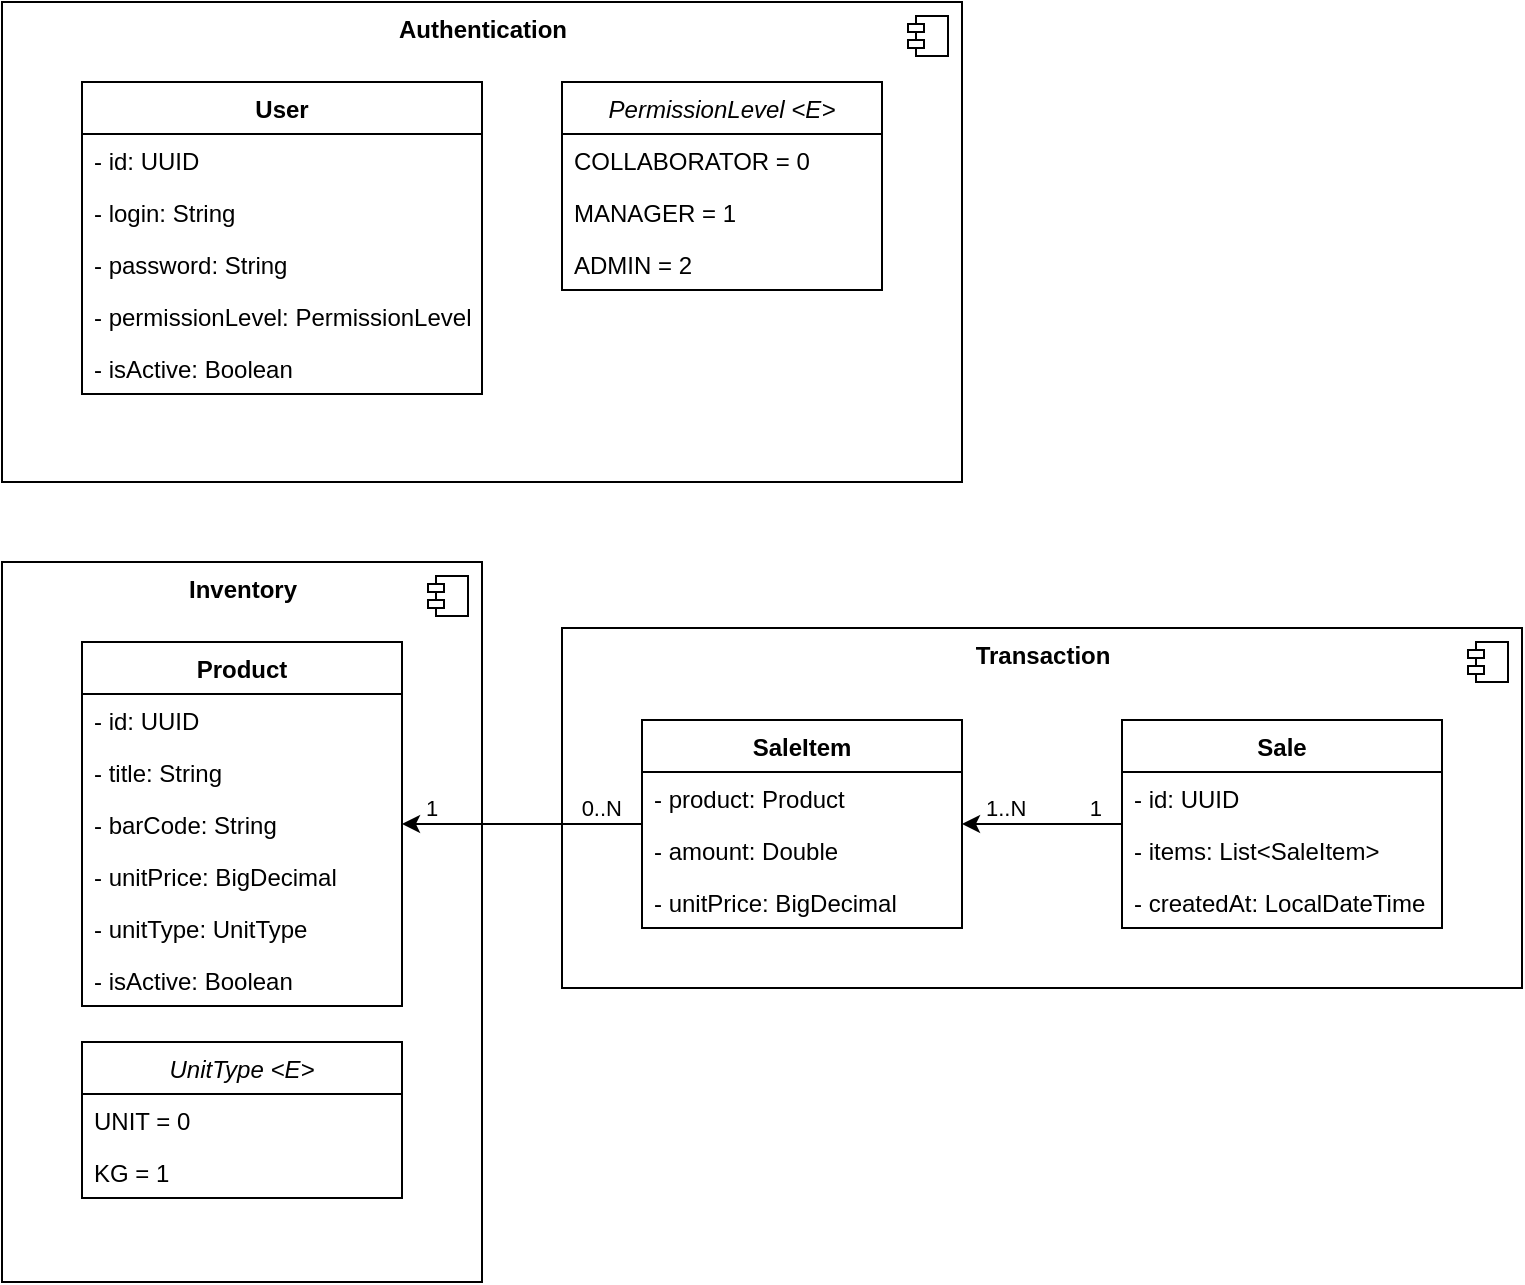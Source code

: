 <mxfile version="17.4.2" type="device" pages="3"><diagram id="eEF7y8Hiiq58fEgYHVQ1" name="entity-class-diagram"><mxGraphModel dx="1102" dy="878" grid="1" gridSize="10" guides="1" tooltips="1" connect="1" arrows="1" fold="1" page="1" pageScale="1" pageWidth="850" pageHeight="1100" math="0" shadow="0"><root><mxCell id="0"/><mxCell id="1" parent="0"/><mxCell id="wT6BJF8yTrxdNGoyeiXL-1" value="Transaction" style="html=1;dropTarget=0;verticalAlign=top;fontStyle=1" parent="1" vertex="1"><mxGeometry x="320" y="353" width="480" height="180" as="geometry"/></mxCell><mxCell id="wT6BJF8yTrxdNGoyeiXL-2" value="" style="shape=module;jettyWidth=8;jettyHeight=4;" parent="wT6BJF8yTrxdNGoyeiXL-1" vertex="1"><mxGeometry x="1" width="20" height="20" relative="1" as="geometry"><mxPoint x="-27" y="7" as="offset"/></mxGeometry></mxCell><mxCell id="wT6BJF8yTrxdNGoyeiXL-3" value="Inventory" style="html=1;dropTarget=0;verticalAlign=top;fontStyle=1" parent="1" vertex="1"><mxGeometry x="40" y="320" width="240" height="360" as="geometry"/></mxCell><mxCell id="wT6BJF8yTrxdNGoyeiXL-4" value="" style="shape=module;jettyWidth=8;jettyHeight=4;" parent="wT6BJF8yTrxdNGoyeiXL-3" vertex="1"><mxGeometry x="1" width="20" height="20" relative="1" as="geometry"><mxPoint x="-27" y="7" as="offset"/></mxGeometry></mxCell><mxCell id="wT6BJF8yTrxdNGoyeiXL-5" value="Authentication" style="html=1;dropTarget=0;verticalAlign=top;fontStyle=1" parent="1" vertex="1"><mxGeometry x="40" y="40" width="480" height="240" as="geometry"/></mxCell><mxCell id="wT6BJF8yTrxdNGoyeiXL-6" value="" style="shape=module;jettyWidth=8;jettyHeight=4;" parent="wT6BJF8yTrxdNGoyeiXL-5" vertex="1"><mxGeometry x="1" width="20" height="20" relative="1" as="geometry"><mxPoint x="-27" y="7" as="offset"/></mxGeometry></mxCell><mxCell id="wT6BJF8yTrxdNGoyeiXL-7" value="User" style="swimlane;fontStyle=1;childLayout=stackLayout;horizontal=1;startSize=26;fillColor=none;horizontalStack=0;resizeParent=1;resizeParentMax=0;resizeLast=0;collapsible=1;marginBottom=0;" parent="1" vertex="1"><mxGeometry x="80" y="80" width="200" height="156" as="geometry"/></mxCell><mxCell id="wT6BJF8yTrxdNGoyeiXL-8" value="- id: UUID" style="text;strokeColor=none;fillColor=none;align=left;verticalAlign=top;spacingLeft=4;spacingRight=4;overflow=hidden;rotatable=0;points=[[0,0.5],[1,0.5]];portConstraint=eastwest;" parent="wT6BJF8yTrxdNGoyeiXL-7" vertex="1"><mxGeometry y="26" width="200" height="26" as="geometry"/></mxCell><mxCell id="wT6BJF8yTrxdNGoyeiXL-9" value="- login: String" style="text;strokeColor=none;fillColor=none;align=left;verticalAlign=top;spacingLeft=4;spacingRight=4;overflow=hidden;rotatable=0;points=[[0,0.5],[1,0.5]];portConstraint=eastwest;" parent="wT6BJF8yTrxdNGoyeiXL-7" vertex="1"><mxGeometry y="52" width="200" height="26" as="geometry"/></mxCell><mxCell id="wT6BJF8yTrxdNGoyeiXL-10" value="- password: String" style="text;strokeColor=none;fillColor=none;align=left;verticalAlign=top;spacingLeft=4;spacingRight=4;overflow=hidden;rotatable=0;points=[[0,0.5],[1,0.5]];portConstraint=eastwest;" parent="wT6BJF8yTrxdNGoyeiXL-7" vertex="1"><mxGeometry y="78" width="200" height="26" as="geometry"/></mxCell><mxCell id="wT6BJF8yTrxdNGoyeiXL-11" value="- permissionLevel: PermissionLevel" style="text;strokeColor=none;fillColor=none;align=left;verticalAlign=top;spacingLeft=4;spacingRight=4;overflow=hidden;rotatable=0;points=[[0,0.5],[1,0.5]];portConstraint=eastwest;" parent="wT6BJF8yTrxdNGoyeiXL-7" vertex="1"><mxGeometry y="104" width="200" height="26" as="geometry"/></mxCell><mxCell id="PB9RNDo1NOw61yjIIXdF-1" value="- isActive: Boolean" style="text;strokeColor=none;fillColor=none;align=left;verticalAlign=top;spacingLeft=4;spacingRight=4;overflow=hidden;rotatable=0;points=[[0,0.5],[1,0.5]];portConstraint=eastwest;" parent="wT6BJF8yTrxdNGoyeiXL-7" vertex="1"><mxGeometry y="130" width="200" height="26" as="geometry"/></mxCell><mxCell id="wT6BJF8yTrxdNGoyeiXL-12" value="Product" style="swimlane;fontStyle=1;childLayout=stackLayout;horizontal=1;startSize=26;fillColor=none;horizontalStack=0;resizeParent=1;resizeParentMax=0;resizeLast=0;collapsible=1;marginBottom=0;" parent="1" vertex="1"><mxGeometry x="80" y="360" width="160" height="182" as="geometry"/></mxCell><mxCell id="wT6BJF8yTrxdNGoyeiXL-13" value="- id: UUID" style="text;strokeColor=none;fillColor=none;align=left;verticalAlign=top;spacingLeft=4;spacingRight=4;overflow=hidden;rotatable=0;points=[[0,0.5],[1,0.5]];portConstraint=eastwest;" parent="wT6BJF8yTrxdNGoyeiXL-12" vertex="1"><mxGeometry y="26" width="160" height="26" as="geometry"/></mxCell><mxCell id="wT6BJF8yTrxdNGoyeiXL-14" value="- title: String" style="text;strokeColor=none;fillColor=none;align=left;verticalAlign=top;spacingLeft=4;spacingRight=4;overflow=hidden;rotatable=0;points=[[0,0.5],[1,0.5]];portConstraint=eastwest;" parent="wT6BJF8yTrxdNGoyeiXL-12" vertex="1"><mxGeometry y="52" width="160" height="26" as="geometry"/></mxCell><mxCell id="wT6BJF8yTrxdNGoyeiXL-15" value="- barCode: String" style="text;strokeColor=none;fillColor=none;align=left;verticalAlign=top;spacingLeft=4;spacingRight=4;overflow=hidden;rotatable=0;points=[[0,0.5],[1,0.5]];portConstraint=eastwest;" parent="wT6BJF8yTrxdNGoyeiXL-12" vertex="1"><mxGeometry y="78" width="160" height="26" as="geometry"/></mxCell><mxCell id="wT6BJF8yTrxdNGoyeiXL-16" value="- unitPrice: BigDecimal" style="text;strokeColor=none;fillColor=none;align=left;verticalAlign=top;spacingLeft=4;spacingRight=4;overflow=hidden;rotatable=0;points=[[0,0.5],[1,0.5]];portConstraint=eastwest;" parent="wT6BJF8yTrxdNGoyeiXL-12" vertex="1"><mxGeometry y="104" width="160" height="26" as="geometry"/></mxCell><mxCell id="wT6BJF8yTrxdNGoyeiXL-17" value="- unitType: UnitType" style="text;strokeColor=none;fillColor=none;align=left;verticalAlign=top;spacingLeft=4;spacingRight=4;overflow=hidden;rotatable=0;points=[[0,0.5],[1,0.5]];portConstraint=eastwest;" parent="wT6BJF8yTrxdNGoyeiXL-12" vertex="1"><mxGeometry y="130" width="160" height="26" as="geometry"/></mxCell><mxCell id="PB9RNDo1NOw61yjIIXdF-2" value="- isActive: Boolean" style="text;strokeColor=none;fillColor=none;align=left;verticalAlign=top;spacingLeft=4;spacingRight=4;overflow=hidden;rotatable=0;points=[[0,0.5],[1,0.5]];portConstraint=eastwest;" parent="wT6BJF8yTrxdNGoyeiXL-12" vertex="1"><mxGeometry y="156" width="160" height="26" as="geometry"/></mxCell><mxCell id="wT6BJF8yTrxdNGoyeiXL-18" value="Sale" style="swimlane;fontStyle=1;childLayout=stackLayout;horizontal=1;startSize=26;fillColor=none;horizontalStack=0;resizeParent=1;resizeParentMax=0;resizeLast=0;collapsible=1;marginBottom=0;" parent="1" vertex="1"><mxGeometry x="600" y="399" width="160" height="104" as="geometry"/></mxCell><mxCell id="wT6BJF8yTrxdNGoyeiXL-19" value="- id: UUID" style="text;strokeColor=none;fillColor=none;align=left;verticalAlign=top;spacingLeft=4;spacingRight=4;overflow=hidden;rotatable=0;points=[[0,0.5],[1,0.5]];portConstraint=eastwest;" parent="wT6BJF8yTrxdNGoyeiXL-18" vertex="1"><mxGeometry y="26" width="160" height="26" as="geometry"/></mxCell><mxCell id="wT6BJF8yTrxdNGoyeiXL-20" value="- items: List&lt;SaleItem&gt;" style="text;strokeColor=none;fillColor=none;align=left;verticalAlign=top;spacingLeft=4;spacingRight=4;overflow=hidden;rotatable=0;points=[[0,0.5],[1,0.5]];portConstraint=eastwest;" parent="wT6BJF8yTrxdNGoyeiXL-18" vertex="1"><mxGeometry y="52" width="160" height="26" as="geometry"/></mxCell><mxCell id="wT6BJF8yTrxdNGoyeiXL-21" value="- createdAt: LocalDateTime" style="text;strokeColor=none;fillColor=none;align=left;verticalAlign=top;spacingLeft=4;spacingRight=4;overflow=hidden;rotatable=0;points=[[0,0.5],[1,0.5]];portConstraint=eastwest;" parent="wT6BJF8yTrxdNGoyeiXL-18" vertex="1"><mxGeometry y="78" width="160" height="26" as="geometry"/></mxCell><mxCell id="wT6BJF8yTrxdNGoyeiXL-22" value="SaleItem" style="swimlane;fontStyle=1;childLayout=stackLayout;horizontal=1;startSize=26;fillColor=none;horizontalStack=0;resizeParent=1;resizeParentMax=0;resizeLast=0;collapsible=1;marginBottom=0;" parent="1" vertex="1"><mxGeometry x="360" y="399" width="160" height="104" as="geometry"/></mxCell><mxCell id="wT6BJF8yTrxdNGoyeiXL-23" value="- product: Product" style="text;strokeColor=none;fillColor=none;align=left;verticalAlign=top;spacingLeft=4;spacingRight=4;overflow=hidden;rotatable=0;points=[[0,0.5],[1,0.5]];portConstraint=eastwest;" parent="wT6BJF8yTrxdNGoyeiXL-22" vertex="1"><mxGeometry y="26" width="160" height="26" as="geometry"/></mxCell><mxCell id="wT6BJF8yTrxdNGoyeiXL-24" value="- amount: Double" style="text;strokeColor=none;fillColor=none;align=left;verticalAlign=top;spacingLeft=4;spacingRight=4;overflow=hidden;rotatable=0;points=[[0,0.5],[1,0.5]];portConstraint=eastwest;" parent="wT6BJF8yTrxdNGoyeiXL-22" vertex="1"><mxGeometry y="52" width="160" height="26" as="geometry"/></mxCell><mxCell id="wT6BJF8yTrxdNGoyeiXL-25" value="- unitPrice: BigDecimal" style="text;strokeColor=none;fillColor=none;align=left;verticalAlign=top;spacingLeft=4;spacingRight=4;overflow=hidden;rotatable=0;points=[[0,0.5],[1,0.5]];portConstraint=eastwest;" parent="wT6BJF8yTrxdNGoyeiXL-22" vertex="1"><mxGeometry y="78" width="160" height="26" as="geometry"/></mxCell><mxCell id="wT6BJF8yTrxdNGoyeiXL-26" value="UnitType &lt;E&gt;" style="swimlane;fontStyle=2;childLayout=stackLayout;horizontal=1;startSize=26;fillColor=none;horizontalStack=0;resizeParent=1;resizeParentMax=0;resizeLast=0;collapsible=1;marginBottom=0;" parent="1" vertex="1"><mxGeometry x="80" y="560" width="160" height="78" as="geometry"/></mxCell><mxCell id="wT6BJF8yTrxdNGoyeiXL-27" value="UNIT = 0" style="text;strokeColor=none;fillColor=none;align=left;verticalAlign=top;spacingLeft=4;spacingRight=4;overflow=hidden;rotatable=0;points=[[0,0.5],[1,0.5]];portConstraint=eastwest;" parent="wT6BJF8yTrxdNGoyeiXL-26" vertex="1"><mxGeometry y="26" width="160" height="26" as="geometry"/></mxCell><mxCell id="wT6BJF8yTrxdNGoyeiXL-28" value="KG = 1" style="text;strokeColor=none;fillColor=none;align=left;verticalAlign=top;spacingLeft=4;spacingRight=4;overflow=hidden;rotatable=0;points=[[0,0.5],[1,0.5]];portConstraint=eastwest;" parent="wT6BJF8yTrxdNGoyeiXL-26" vertex="1"><mxGeometry y="52" width="160" height="26" as="geometry"/></mxCell><mxCell id="wT6BJF8yTrxdNGoyeiXL-29" value="" style="endArrow=none;html=1;edgeStyle=orthogonalEdgeStyle;rounded=0;startArrow=classic;startFill=1;" parent="1" source="wT6BJF8yTrxdNGoyeiXL-12" target="wT6BJF8yTrxdNGoyeiXL-22" edge="1"><mxGeometry relative="1" as="geometry"><mxPoint x="450" y="330" as="sourcePoint"/><mxPoint x="610" y="330" as="targetPoint"/></mxGeometry></mxCell><mxCell id="wT6BJF8yTrxdNGoyeiXL-30" value="1" style="edgeLabel;resizable=0;html=1;align=left;verticalAlign=bottom;" parent="wT6BJF8yTrxdNGoyeiXL-29" connectable="0" vertex="1"><mxGeometry x="-1" relative="1" as="geometry"><mxPoint x="10" as="offset"/></mxGeometry></mxCell><mxCell id="wT6BJF8yTrxdNGoyeiXL-31" value="0..N" style="edgeLabel;resizable=0;html=1;align=right;verticalAlign=bottom;" parent="wT6BJF8yTrxdNGoyeiXL-29" connectable="0" vertex="1"><mxGeometry x="1" relative="1" as="geometry"><mxPoint x="-10" as="offset"/></mxGeometry></mxCell><mxCell id="wT6BJF8yTrxdNGoyeiXL-32" value="" style="endArrow=none;html=1;edgeStyle=orthogonalEdgeStyle;rounded=0;startArrow=classic;startFill=1;" parent="1" source="wT6BJF8yTrxdNGoyeiXL-22" target="wT6BJF8yTrxdNGoyeiXL-18" edge="1"><mxGeometry relative="1" as="geometry"><mxPoint x="450" y="343" as="sourcePoint"/><mxPoint x="610" y="343" as="targetPoint"/></mxGeometry></mxCell><mxCell id="wT6BJF8yTrxdNGoyeiXL-33" value="1..N" style="edgeLabel;resizable=0;html=1;align=left;verticalAlign=bottom;" parent="wT6BJF8yTrxdNGoyeiXL-32" connectable="0" vertex="1"><mxGeometry x="-1" relative="1" as="geometry"><mxPoint x="10" as="offset"/></mxGeometry></mxCell><mxCell id="wT6BJF8yTrxdNGoyeiXL-34" value="1" style="edgeLabel;resizable=0;html=1;align=right;verticalAlign=bottom;" parent="wT6BJF8yTrxdNGoyeiXL-32" connectable="0" vertex="1"><mxGeometry x="1" relative="1" as="geometry"><mxPoint x="-10" as="offset"/></mxGeometry></mxCell><mxCell id="wT6BJF8yTrxdNGoyeiXL-35" value="PermissionLevel &lt;E&gt;" style="swimlane;fontStyle=2;childLayout=stackLayout;horizontal=1;startSize=26;fillColor=none;horizontalStack=0;resizeParent=1;resizeParentMax=0;resizeLast=0;collapsible=1;marginBottom=0;" parent="1" vertex="1"><mxGeometry x="320" y="80" width="160" height="104" as="geometry"/></mxCell><mxCell id="wT6BJF8yTrxdNGoyeiXL-36" value="COLLABORATOR = 0" style="text;strokeColor=none;fillColor=none;align=left;verticalAlign=top;spacingLeft=4;spacingRight=4;overflow=hidden;rotatable=0;points=[[0,0.5],[1,0.5]];portConstraint=eastwest;" parent="wT6BJF8yTrxdNGoyeiXL-35" vertex="1"><mxGeometry y="26" width="160" height="26" as="geometry"/></mxCell><mxCell id="wT6BJF8yTrxdNGoyeiXL-37" value="MANAGER = 1" style="text;strokeColor=none;fillColor=none;align=left;verticalAlign=top;spacingLeft=4;spacingRight=4;overflow=hidden;rotatable=0;points=[[0,0.5],[1,0.5]];portConstraint=eastwest;" parent="wT6BJF8yTrxdNGoyeiXL-35" vertex="1"><mxGeometry y="52" width="160" height="26" as="geometry"/></mxCell><mxCell id="wT6BJF8yTrxdNGoyeiXL-38" value="ADMIN = 2" style="text;strokeColor=none;fillColor=none;align=left;verticalAlign=top;spacingLeft=4;spacingRight=4;overflow=hidden;rotatable=0;points=[[0,0.5],[1,0.5]];portConstraint=eastwest;" parent="wT6BJF8yTrxdNGoyeiXL-35" vertex="1"><mxGeometry y="78" width="160" height="26" as="geometry"/></mxCell></root></mxGraphModel></diagram><diagram id="qgk_G4paruxPmIaDcbeR" name="usecases-diagram"><mxGraphModel dx="1102" dy="878" grid="1" gridSize="10" guides="1" tooltips="1" connect="1" arrows="1" fold="1" page="1" pageScale="1" pageWidth="850" pageHeight="1100" math="0" shadow="0"><root><mxCell id="0"/><mxCell id="1" parent="0"/><mxCell id="BpX1KVI99KknQjgKLdia-4" style="rounded=0;orthogonalLoop=1;jettySize=auto;html=1;entryX=0;entryY=0.5;entryDx=0;entryDy=0;" parent="1" source="BpX1KVI99KknQjgKLdia-1" target="BpX1KVI99KknQjgKLdia-2" edge="1"><mxGeometry relative="1" as="geometry"/></mxCell><mxCell id="BpX1KVI99KknQjgKLdia-5" style="rounded=0;orthogonalLoop=1;jettySize=auto;html=1;entryX=0;entryY=0.5;entryDx=0;entryDy=0;" parent="1" source="BpX1KVI99KknQjgKLdia-1" target="BpX1KVI99KknQjgKLdia-3" edge="1"><mxGeometry relative="1" as="geometry"/></mxCell><mxCell id="BpX1KVI99KknQjgKLdia-1" value="User" style="shape=umlActor;verticalLabelPosition=bottom;verticalAlign=top;html=1;outlineConnect=0;perimeterSpacing=5;" parent="1" vertex="1"><mxGeometry x="80" y="50" width="30" height="60" as="geometry"/></mxCell><mxCell id="BpX1KVI99KknQjgKLdia-2" value="SetPassword" style="ellipse;whiteSpace=wrap;html=1;" parent="1" vertex="1"><mxGeometry x="240" y="40" width="120" height="40" as="geometry"/></mxCell><mxCell id="BpX1KVI99KknQjgKLdia-3" value="Login" style="ellipse;whiteSpace=wrap;html=1;" parent="1" vertex="1"><mxGeometry x="240" y="100" width="120" height="40" as="geometry"/></mxCell><mxCell id="BpX1KVI99KknQjgKLdia-13" style="edgeStyle=none;rounded=0;orthogonalLoop=1;jettySize=auto;html=1;entryX=0;entryY=0.5;entryDx=0;entryDy=0;" parent="1" source="BpX1KVI99KknQjgKLdia-6" target="BpX1KVI99KknQjgKLdia-7" edge="1"><mxGeometry relative="1" as="geometry"/></mxCell><mxCell id="BpX1KVI99KknQjgKLdia-14" style="edgeStyle=none;rounded=0;orthogonalLoop=1;jettySize=auto;html=1;entryX=0;entryY=0.5;entryDx=0;entryDy=0;" parent="1" source="BpX1KVI99KknQjgKLdia-6" target="BpX1KVI99KknQjgKLdia-8" edge="1"><mxGeometry relative="1" as="geometry"/></mxCell><mxCell id="BpX1KVI99KknQjgKLdia-15" style="edgeStyle=none;rounded=0;orthogonalLoop=1;jettySize=auto;html=1;entryX=0;entryY=0.5;entryDx=0;entryDy=0;" parent="1" source="BpX1KVI99KknQjgKLdia-6" target="BpX1KVI99KknQjgKLdia-9" edge="1"><mxGeometry relative="1" as="geometry"/></mxCell><mxCell id="BpX1KVI99KknQjgKLdia-16" style="edgeStyle=none;rounded=0;orthogonalLoop=1;jettySize=auto;html=1;entryX=0;entryY=0.5;entryDx=0;entryDy=0;" parent="1" source="BpX1KVI99KknQjgKLdia-6" target="BpX1KVI99KknQjgKLdia-10" edge="1"><mxGeometry relative="1" as="geometry"/></mxCell><mxCell id="BpX1KVI99KknQjgKLdia-17" style="edgeStyle=none;rounded=0;orthogonalLoop=1;jettySize=auto;html=1;entryX=0;entryY=0.5;entryDx=0;entryDy=0;" parent="1" source="BpX1KVI99KknQjgKLdia-6" target="BpX1KVI99KknQjgKLdia-11" edge="1"><mxGeometry relative="1" as="geometry"/></mxCell><mxCell id="BpX1KVI99KknQjgKLdia-18" style="edgeStyle=none;rounded=0;orthogonalLoop=1;jettySize=auto;html=1;entryX=0;entryY=0.5;entryDx=0;entryDy=0;" parent="1" source="BpX1KVI99KknQjgKLdia-6" target="BpX1KVI99KknQjgKLdia-12" edge="1"><mxGeometry relative="1" as="geometry"/></mxCell><mxCell id="BpX1KVI99KknQjgKLdia-6" value="Admin" style="shape=umlActor;verticalLabelPosition=bottom;verticalAlign=top;html=1;outlineConnect=0;perimeterSpacing=5;" parent="1" vertex="1"><mxGeometry x="80" y="330" width="30" height="60" as="geometry"/></mxCell><mxCell id="BpX1KVI99KknQjgKLdia-7" value="Create User" style="ellipse;whiteSpace=wrap;html=1;" parent="1" vertex="1"><mxGeometry x="240" y="220" width="120" height="40" as="geometry"/></mxCell><mxCell id="BpX1KVI99KknQjgKLdia-8" value="Edit User" style="ellipse;whiteSpace=wrap;html=1;" parent="1" vertex="1"><mxGeometry x="270" y="270" width="120" height="40" as="geometry"/></mxCell><mxCell id="BpX1KVI99KknQjgKLdia-9" value="Reset User&lt;br&gt;Password" style="ellipse;whiteSpace=wrap;html=1;" parent="1" vertex="1"><mxGeometry x="280" y="320" width="120" height="40" as="geometry"/></mxCell><mxCell id="BpX1KVI99KknQjgKLdia-10" value="List Users" style="ellipse;whiteSpace=wrap;html=1;" parent="1" vertex="1"><mxGeometry x="280" y="370" width="120" height="40" as="geometry"/></mxCell><mxCell id="BpX1KVI99KknQjgKLdia-11" value="Toggle User&lt;br&gt;Activeness" style="ellipse;whiteSpace=wrap;html=1;" parent="1" vertex="1"><mxGeometry x="270" y="420" width="120" height="40" as="geometry"/></mxCell><mxCell id="BpX1KVI99KknQjgKLdia-12" value="Delete Sale" style="ellipse;whiteSpace=wrap;html=1;" parent="1" vertex="1"><mxGeometry x="240" y="470" width="120" height="40" as="geometry"/></mxCell><mxCell id="BpX1KVI99KknQjgKLdia-26" style="edgeStyle=none;rounded=0;orthogonalLoop=1;jettySize=auto;html=1;entryX=0;entryY=0.5;entryDx=0;entryDy=0;" parent="1" source="BpX1KVI99KknQjgKLdia-19" target="BpX1KVI99KknQjgKLdia-21" edge="1"><mxGeometry relative="1" as="geometry"/></mxCell><mxCell id="BpX1KVI99KknQjgKLdia-27" style="edgeStyle=none;rounded=0;orthogonalLoop=1;jettySize=auto;html=1;entryX=0;entryY=0.5;entryDx=0;entryDy=0;" parent="1" source="BpX1KVI99KknQjgKLdia-19" target="BpX1KVI99KknQjgKLdia-22" edge="1"><mxGeometry relative="1" as="geometry"/></mxCell><mxCell id="BpX1KVI99KknQjgKLdia-28" style="edgeStyle=none;rounded=0;orthogonalLoop=1;jettySize=auto;html=1;" parent="1" source="BpX1KVI99KknQjgKLdia-19" target="BpX1KVI99KknQjgKLdia-23" edge="1"><mxGeometry relative="1" as="geometry"/></mxCell><mxCell id="BpX1KVI99KknQjgKLdia-29" style="edgeStyle=none;rounded=0;orthogonalLoop=1;jettySize=auto;html=1;entryX=0;entryY=0.5;entryDx=0;entryDy=0;" parent="1" source="BpX1KVI99KknQjgKLdia-19" target="BpX1KVI99KknQjgKLdia-24" edge="1"><mxGeometry relative="1" as="geometry"/></mxCell><mxCell id="BpX1KVI99KknQjgKLdia-30" style="edgeStyle=none;rounded=0;orthogonalLoop=1;jettySize=auto;html=1;entryX=0;entryY=0.5;entryDx=0;entryDy=0;" parent="1" source="BpX1KVI99KknQjgKLdia-19" target="BpX1KVI99KknQjgKLdia-25" edge="1"><mxGeometry relative="1" as="geometry"/></mxCell><mxCell id="BpX1KVI99KknQjgKLdia-19" value="Manager" style="shape=umlActor;verticalLabelPosition=bottom;verticalAlign=top;html=1;outlineConnect=0;perimeterSpacing=5;" parent="1" vertex="1"><mxGeometry x="80" y="700" width="30" height="60" as="geometry"/></mxCell><mxCell id="BpX1KVI99KknQjgKLdia-21" value="Create Product" style="ellipse;whiteSpace=wrap;html=1;" parent="1" vertex="1"><mxGeometry x="240" y="610" width="120" height="40" as="geometry"/></mxCell><mxCell id="BpX1KVI99KknQjgKLdia-22" value="Edit Product" style="ellipse;whiteSpace=wrap;html=1;" parent="1" vertex="1"><mxGeometry x="270" y="660" width="120" height="40" as="geometry"/></mxCell><mxCell id="BpX1KVI99KknQjgKLdia-23" value="Toggle Product&lt;br&gt;Activeness" style="ellipse;whiteSpace=wrap;html=1;" parent="1" vertex="1"><mxGeometry x="280" y="710" width="120" height="40" as="geometry"/></mxCell><mxCell id="BpX1KVI99KknQjgKLdia-24" value="List Products" style="ellipse;whiteSpace=wrap;html=1;" parent="1" vertex="1"><mxGeometry x="270" y="760" width="120" height="40" as="geometry"/></mxCell><mxCell id="BpX1KVI99KknQjgKLdia-25" value="List Sales" style="ellipse;whiteSpace=wrap;html=1;" parent="1" vertex="1"><mxGeometry x="240" y="810" width="120" height="40" as="geometry"/></mxCell><mxCell id="BpX1KVI99KknQjgKLdia-32" style="rounded=0;orthogonalLoop=1;jettySize=auto;html=1;entryX=0;entryY=0.5;entryDx=0;entryDy=0;" parent="1" source="BpX1KVI99KknQjgKLdia-34" target="BpX1KVI99KknQjgKLdia-35" edge="1"><mxGeometry relative="1" as="geometry"/></mxCell><mxCell id="BpX1KVI99KknQjgKLdia-33" style="rounded=0;orthogonalLoop=1;jettySize=auto;html=1;entryX=0;entryY=0.5;entryDx=0;entryDy=0;" parent="1" source="BpX1KVI99KknQjgKLdia-34" target="BpX1KVI99KknQjgKLdia-36" edge="1"><mxGeometry relative="1" as="geometry"/></mxCell><mxCell id="BpX1KVI99KknQjgKLdia-34" value="Collaborator" style="shape=umlActor;verticalLabelPosition=bottom;verticalAlign=top;html=1;outlineConnect=0;perimeterSpacing=5;" parent="1" vertex="1"><mxGeometry x="80" y="940" width="30" height="60" as="geometry"/></mxCell><mxCell id="BpX1KVI99KknQjgKLdia-35" value="Create Sale" style="ellipse;whiteSpace=wrap;html=1;" parent="1" vertex="1"><mxGeometry x="240" y="930" width="120" height="40" as="geometry"/></mxCell><mxCell id="BpX1KVI99KknQjgKLdia-36" value="List Active&lt;br&gt;Products" style="ellipse;whiteSpace=wrap;html=1;" parent="1" vertex="1"><mxGeometry x="240" y="990" width="120" height="40" as="geometry"/></mxCell></root></mxGraphModel></diagram><diagram id="Na80x3kQ_gV7Ro6gyTet" name="architecture-diagram"><mxGraphModel dx="760" dy="606" grid="1" gridSize="10" guides="1" tooltips="1" connect="1" arrows="1" fold="1" page="1" pageScale="1" pageWidth="850" pageHeight="1100" math="0" shadow="0"><root><mxCell id="0"/><mxCell id="1" parent="0"/><mxCell id="UAwkWZLib8DHU9nQx7bB-19" style="edgeStyle=none;rounded=0;orthogonalLoop=1;jettySize=auto;html=1;entryX=0;entryY=0.5;entryDx=0;entryDy=0;" parent="1" source="UAwkWZLib8DHU9nQx7bB-1" target="UAwkWZLib8DHU9nQx7bB-18" edge="1"><mxGeometry relative="1" as="geometry"/></mxCell><mxCell id="UAwkWZLib8DHU9nQx7bB-1" value="LoginUserController" style="rounded=0;whiteSpace=wrap;html=1;fillColor=#dae8fc;strokeColor=#6c8ebf;" parent="1" vertex="1"><mxGeometry x="320" y="200" width="200" height="40" as="geometry"/></mxCell><mxCell id="UAwkWZLib8DHU9nQx7bB-17" style="edgeStyle=none;rounded=0;orthogonalLoop=1;jettySize=auto;html=1;entryX=0;entryY=0.5;entryDx=0;entryDy=0;" parent="1" source="UAwkWZLib8DHU9nQx7bB-2" target="UAwkWZLib8DHU9nQx7bB-16" edge="1"><mxGeometry relative="1" as="geometry"/></mxCell><mxCell id="UAwkWZLib8DHU9nQx7bB-47" value="[PATCH] /users/password/{userId}" style="edgeStyle=none;rounded=0;orthogonalLoop=1;jettySize=auto;html=1;" parent="1" target="UAwkWZLib8DHU9nQx7bB-2" edge="1"><mxGeometry relative="1" as="geometry"><mxPoint x="80" y="140" as="sourcePoint"/></mxGeometry></mxCell><mxCell id="UAwkWZLib8DHU9nQx7bB-2" value="SetPasswordUserController" style="rounded=0;whiteSpace=wrap;html=1;fillColor=#dae8fc;strokeColor=#6c8ebf;" parent="1" vertex="1"><mxGeometry x="320" y="120" width="200" height="40" as="geometry"/></mxCell><mxCell id="UAwkWZLib8DHU9nQx7bB-34" style="edgeStyle=none;rounded=0;orthogonalLoop=1;jettySize=auto;html=1;entryX=0;entryY=0.5;entryDx=0;entryDy=0;" parent="1" source="UAwkWZLib8DHU9nQx7bB-3" target="UAwkWZLib8DHU9nQx7bB-20" edge="1"><mxGeometry relative="1" as="geometry"/></mxCell><mxCell id="UAwkWZLib8DHU9nQx7bB-3" value="CreateUserController" style="rounded=0;whiteSpace=wrap;html=1;fillColor=#dae8fc;strokeColor=#6c8ebf;" parent="1" vertex="1"><mxGeometry x="320" y="280" width="200" height="40" as="geometry"/></mxCell><mxCell id="UAwkWZLib8DHU9nQx7bB-35" style="edgeStyle=none;rounded=0;orthogonalLoop=1;jettySize=auto;html=1;entryX=0;entryY=0.5;entryDx=0;entryDy=0;" parent="1" source="UAwkWZLib8DHU9nQx7bB-4" target="UAwkWZLib8DHU9nQx7bB-21" edge="1"><mxGeometry relative="1" as="geometry"/></mxCell><mxCell id="UAwkWZLib8DHU9nQx7bB-4" value="UpdateUserController" style="rounded=0;whiteSpace=wrap;html=1;fillColor=#dae8fc;strokeColor=#6c8ebf;" parent="1" vertex="1"><mxGeometry x="320" y="360" width="200" height="40" as="geometry"/></mxCell><mxCell id="UAwkWZLib8DHU9nQx7bB-36" style="edgeStyle=none;rounded=0;orthogonalLoop=1;jettySize=auto;html=1;entryX=0;entryY=0.5;entryDx=0;entryDy=0;" parent="1" source="UAwkWZLib8DHU9nQx7bB-5" target="UAwkWZLib8DHU9nQx7bB-22" edge="1"><mxGeometry relative="1" as="geometry"/></mxCell><mxCell id="UAwkWZLib8DHU9nQx7bB-5" value="ResetPasswordUserController" style="rounded=0;whiteSpace=wrap;html=1;fillColor=#dae8fc;strokeColor=#6c8ebf;" parent="1" vertex="1"><mxGeometry x="320" y="440" width="200" height="40" as="geometry"/></mxCell><mxCell id="UAwkWZLib8DHU9nQx7bB-37" style="edgeStyle=none;rounded=0;orthogonalLoop=1;jettySize=auto;html=1;" parent="1" source="UAwkWZLib8DHU9nQx7bB-6" target="UAwkWZLib8DHU9nQx7bB-23" edge="1"><mxGeometry relative="1" as="geometry"/></mxCell><mxCell id="UAwkWZLib8DHU9nQx7bB-6" value="GetAllUserController" style="rounded=0;whiteSpace=wrap;html=1;fillColor=#dae8fc;strokeColor=#6c8ebf;" parent="1" vertex="1"><mxGeometry x="320" y="520" width="200" height="40" as="geometry"/></mxCell><mxCell id="UAwkWZLib8DHU9nQx7bB-38" style="edgeStyle=none;rounded=0;orthogonalLoop=1;jettySize=auto;html=1;entryX=0;entryY=0.5;entryDx=0;entryDy=0;" parent="1" source="UAwkWZLib8DHU9nQx7bB-7" target="UAwkWZLib8DHU9nQx7bB-24" edge="1"><mxGeometry relative="1" as="geometry"/></mxCell><mxCell id="UAwkWZLib8DHU9nQx7bB-7" value="ToggleActivenessUserController" style="rounded=0;whiteSpace=wrap;html=1;fillColor=#dae8fc;strokeColor=#6c8ebf;" parent="1" vertex="1"><mxGeometry x="320" y="600" width="200" height="40" as="geometry"/></mxCell><mxCell id="UAwkWZLib8DHU9nQx7bB-46" style="edgeStyle=none;rounded=0;orthogonalLoop=1;jettySize=auto;html=1;entryX=0;entryY=0.5;entryDx=0;entryDy=0;" parent="1" source="UAwkWZLib8DHU9nQx7bB-8" target="UAwkWZLib8DHU9nQx7bB-27" edge="1"><mxGeometry relative="1" as="geometry"/></mxCell><mxCell id="UAwkWZLib8DHU9nQx7bB-8" value="DeleteSaleController" style="rounded=0;whiteSpace=wrap;html=1;fillColor=#dae8fc;strokeColor=#6c8ebf;" parent="1" vertex="1"><mxGeometry x="320" y="1240" width="200" height="40" as="geometry"/></mxCell><mxCell id="UAwkWZLib8DHU9nQx7bB-39" style="edgeStyle=none;rounded=0;orthogonalLoop=1;jettySize=auto;html=1;entryX=0;entryY=0.5;entryDx=0;entryDy=0;" parent="1" source="UAwkWZLib8DHU9nQx7bB-9" target="UAwkWZLib8DHU9nQx7bB-25" edge="1"><mxGeometry relative="1" as="geometry"/></mxCell><mxCell id="UAwkWZLib8DHU9nQx7bB-9" value="CreateProductController" style="rounded=0;whiteSpace=wrap;html=1;fillColor=#dae8fc;strokeColor=#6c8ebf;" parent="1" vertex="1"><mxGeometry x="320" y="680" width="200" height="40" as="geometry"/></mxCell><mxCell id="UAwkWZLib8DHU9nQx7bB-40" style="edgeStyle=none;rounded=0;orthogonalLoop=1;jettySize=auto;html=1;entryX=0;entryY=0.5;entryDx=0;entryDy=0;" parent="1" source="UAwkWZLib8DHU9nQx7bB-10" target="UAwkWZLib8DHU9nQx7bB-28" edge="1"><mxGeometry relative="1" as="geometry"/></mxCell><mxCell id="UAwkWZLib8DHU9nQx7bB-10" value="UpdateProductController" style="rounded=0;whiteSpace=wrap;html=1;fillColor=#dae8fc;strokeColor=#6c8ebf;" parent="1" vertex="1"><mxGeometry x="320" y="760" width="200" height="40" as="geometry"/></mxCell><mxCell id="UAwkWZLib8DHU9nQx7bB-41" style="edgeStyle=none;rounded=0;orthogonalLoop=1;jettySize=auto;html=1;" parent="1" source="UAwkWZLib8DHU9nQx7bB-11" target="UAwkWZLib8DHU9nQx7bB-29" edge="1"><mxGeometry relative="1" as="geometry"/></mxCell><mxCell id="UAwkWZLib8DHU9nQx7bB-11" value="ToggleActivenessProductController" style="rounded=0;whiteSpace=wrap;html=1;fillColor=#dae8fc;strokeColor=#6c8ebf;" parent="1" vertex="1"><mxGeometry x="320" y="840" width="200" height="40" as="geometry"/></mxCell><mxCell id="UAwkWZLib8DHU9nQx7bB-42" style="edgeStyle=none;rounded=0;orthogonalLoop=1;jettySize=auto;html=1;entryX=0;entryY=0.5;entryDx=0;entryDy=0;" parent="1" source="UAwkWZLib8DHU9nQx7bB-12" target="UAwkWZLib8DHU9nQx7bB-30" edge="1"><mxGeometry relative="1" as="geometry"/></mxCell><mxCell id="UAwkWZLib8DHU9nQx7bB-12" value="GetAllProductController" style="rounded=0;whiteSpace=wrap;html=1;fillColor=#dae8fc;strokeColor=#6c8ebf;" parent="1" vertex="1"><mxGeometry x="320" y="920" width="200" height="40" as="geometry"/></mxCell><mxCell id="UAwkWZLib8DHU9nQx7bB-45" style="edgeStyle=none;rounded=0;orthogonalLoop=1;jettySize=auto;html=1;" parent="1" source="UAwkWZLib8DHU9nQx7bB-13" target="UAwkWZLib8DHU9nQx7bB-31" edge="1"><mxGeometry relative="1" as="geometry"/></mxCell><mxCell id="UAwkWZLib8DHU9nQx7bB-13" value="GetAllSaleController" style="rounded=0;whiteSpace=wrap;html=1;fillColor=#dae8fc;strokeColor=#6c8ebf;" parent="1" vertex="1"><mxGeometry x="320" y="1160" width="200" height="40" as="geometry"/></mxCell><mxCell id="UAwkWZLib8DHU9nQx7bB-43" style="edgeStyle=orthogonalEdgeStyle;rounded=0;orthogonalLoop=1;jettySize=auto;html=1;entryX=0;entryY=0.5;entryDx=0;entryDy=0;" parent="1" source="UAwkWZLib8DHU9nQx7bB-14" target="UAwkWZLib8DHU9nQx7bB-30" edge="1"><mxGeometry relative="1" as="geometry"/></mxCell><mxCell id="UAwkWZLib8DHU9nQx7bB-14" value="GetAllActiveProductController" style="rounded=0;whiteSpace=wrap;html=1;fillColor=#dae8fc;strokeColor=#6c8ebf;" parent="1" vertex="1"><mxGeometry x="320" y="1000" width="200" height="40" as="geometry"/></mxCell><mxCell id="UAwkWZLib8DHU9nQx7bB-44" style="edgeStyle=none;rounded=0;orthogonalLoop=1;jettySize=auto;html=1;entryX=0;entryY=0.5;entryDx=0;entryDy=0;" parent="1" source="UAwkWZLib8DHU9nQx7bB-15" target="UAwkWZLib8DHU9nQx7bB-33" edge="1"><mxGeometry relative="1" as="geometry"/></mxCell><mxCell id="UAwkWZLib8DHU9nQx7bB-15" value="CreateSaleController" style="rounded=0;whiteSpace=wrap;html=1;fillColor=#dae8fc;strokeColor=#6c8ebf;" parent="1" vertex="1"><mxGeometry x="320" y="1080" width="200" height="40" as="geometry"/></mxCell><mxCell id="UAwkWZLib8DHU9nQx7bB-89" style="edgeStyle=orthogonalEdgeStyle;rounded=0;jumpStyle=none;orthogonalLoop=1;jettySize=auto;html=1;entryX=0;entryY=0.5;entryDx=0;entryDy=0;shadow=0;sketch=0;fillColor=#d5e8d4;strokeColor=#82b366;" parent="1" source="UAwkWZLib8DHU9nQx7bB-16" target="UAwkWZLib8DHU9nQx7bB-88" edge="1"><mxGeometry relative="1" as="geometry"><Array as="points"><mxPoint x="1120" y="140"/><mxPoint x="1120" y="380"/></Array></mxGeometry></mxCell><mxCell id="UAwkWZLib8DHU9nQx7bB-116" style="edgeStyle=orthogonalEdgeStyle;rounded=0;sketch=0;jumpStyle=none;orthogonalLoop=1;jettySize=auto;html=1;shadow=0;entryX=0;entryY=0.5;entryDx=0;entryDy=0;targetPerimeterSpacing=0;fillColor=#e1d5e7;strokeColor=#9673a6;" parent="1" source="UAwkWZLib8DHU9nQx7bB-16" target="UAwkWZLib8DHU9nQx7bB-114" edge="1"><mxGeometry relative="1" as="geometry"><mxPoint x="1400" y="140" as="targetPoint"/><Array as="points"><mxPoint x="1140" y="130"/><mxPoint x="1140" y="180"/></Array></mxGeometry></mxCell><mxCell id="cUil7HWmSbMHS1yirsvB-1" style="edgeStyle=orthogonalEdgeStyle;rounded=0;orthogonalLoop=1;jettySize=auto;html=1;entryX=0;entryY=0.5;entryDx=0;entryDy=0;fillColor=#f8cecc;strokeColor=#b85450;" edge="1" parent="1" source="UAwkWZLib8DHU9nQx7bB-16" target="UAwkWZLib8DHU9nQx7bB-92"><mxGeometry relative="1" as="geometry"><Array as="points"><mxPoint x="1130" y="150"/><mxPoint x="1130" y="540"/></Array></mxGeometry></mxCell><mxCell id="UAwkWZLib8DHU9nQx7bB-16" value="SetPasswordUserUsecase" style="rounded=0;whiteSpace=wrap;html=1;fillColor=#f8cecc;strokeColor=#b85450;" parent="1" vertex="1"><mxGeometry x="600" y="120" width="200" height="40" as="geometry"/></mxCell><mxCell id="UAwkWZLib8DHU9nQx7bB-118" style="edgeStyle=orthogonalEdgeStyle;rounded=0;sketch=0;jumpStyle=none;orthogonalLoop=1;jettySize=auto;html=1;entryX=0;entryY=0.5;entryDx=0;entryDy=0;shadow=0;fillColor=#e1d5e7;strokeColor=#9673a6;" parent="1" source="UAwkWZLib8DHU9nQx7bB-18" target="UAwkWZLib8DHU9nQx7bB-117" edge="1"><mxGeometry relative="1" as="geometry"><Array as="points"><mxPoint x="1110" y="220"/><mxPoint x="1110" y="260"/></Array></mxGeometry></mxCell><mxCell id="UAwkWZLib8DHU9nQx7bB-120" style="edgeStyle=orthogonalEdgeStyle;rounded=0;sketch=0;jumpStyle=none;orthogonalLoop=1;jettySize=auto;html=1;entryX=0;entryY=0.5;entryDx=0;entryDy=0;shadow=0;fillColor=#e1d5e7;strokeColor=#9673a6;" parent="1" source="UAwkWZLib8DHU9nQx7bB-18" target="UAwkWZLib8DHU9nQx7bB-119" edge="1"><mxGeometry relative="1" as="geometry"><Array as="points"><mxPoint x="1100" y="230"/><mxPoint x="1100" y="340"/></Array></mxGeometry></mxCell><mxCell id="cUil7HWmSbMHS1yirsvB-2" style="edgeStyle=orthogonalEdgeStyle;rounded=0;orthogonalLoop=1;jettySize=auto;html=1;entryX=0;entryY=0.5;entryDx=0;entryDy=0;fillColor=#f8cecc;strokeColor=#b85450;" edge="1" parent="1" source="UAwkWZLib8DHU9nQx7bB-18" target="UAwkWZLib8DHU9nQx7bB-92"><mxGeometry relative="1" as="geometry"><Array as="points"><mxPoint x="1130" y="210"/><mxPoint x="1130" y="540"/></Array></mxGeometry></mxCell><mxCell id="UAwkWZLib8DHU9nQx7bB-18" value="LoginUserUsecase" style="rounded=0;whiteSpace=wrap;html=1;fillColor=#f8cecc;strokeColor=#b85450;" parent="1" vertex="1"><mxGeometry x="600" y="200" width="200" height="40" as="geometry"/></mxCell><mxCell id="UAwkWZLib8DHU9nQx7bB-87" style="edgeStyle=orthogonalEdgeStyle;rounded=0;orthogonalLoop=1;jettySize=auto;html=1;entryX=0;entryY=0.5;entryDx=0;entryDy=0;jumpStyle=none;" parent="1" source="UAwkWZLib8DHU9nQx7bB-20" target="UAwkWZLib8DHU9nQx7bB-86" edge="1"><mxGeometry relative="1" as="geometry"><Array as="points"><mxPoint x="1150" y="300"/><mxPoint x="1150" y="300"/></Array></mxGeometry></mxCell><mxCell id="cUil7HWmSbMHS1yirsvB-3" style="edgeStyle=orthogonalEdgeStyle;rounded=0;orthogonalLoop=1;jettySize=auto;html=1;entryX=0;entryY=0.5;entryDx=0;entryDy=0;fillColor=#f8cecc;strokeColor=#b85450;" edge="1" parent="1" source="UAwkWZLib8DHU9nQx7bB-20" target="UAwkWZLib8DHU9nQx7bB-92"><mxGeometry relative="1" as="geometry"><Array as="points"><mxPoint x="1130" y="310"/><mxPoint x="1130" y="540"/></Array></mxGeometry></mxCell><mxCell id="UAwkWZLib8DHU9nQx7bB-20" value="CreateUserUsecase" style="rounded=0;whiteSpace=wrap;html=1;fillColor=#f8cecc;strokeColor=#b85450;" parent="1" vertex="1"><mxGeometry x="600" y="280" width="200" height="40" as="geometry"/></mxCell><mxCell id="UAwkWZLib8DHU9nQx7bB-80" style="edgeStyle=orthogonalEdgeStyle;rounded=0;orthogonalLoop=1;jettySize=auto;html=1;entryX=0;entryY=0.5;entryDx=0;entryDy=0;strokeColor=#999999;" parent="1" source="UAwkWZLib8DHU9nQx7bB-21" target="UAwkWZLib8DHU9nQx7bB-75" edge="1"><mxGeometry relative="1" as="geometry"><Array as="points"><mxPoint x="830" y="390"/><mxPoint x="830" y="500"/></Array></mxGeometry></mxCell><mxCell id="UAwkWZLib8DHU9nQx7bB-90" style="edgeStyle=orthogonalEdgeStyle;rounded=0;jumpStyle=none;orthogonalLoop=1;jettySize=auto;html=1;entryX=0;entryY=0.5;entryDx=0;entryDy=0;fillColor=#d5e8d4;strokeColor=#82b366;" parent="1" source="UAwkWZLib8DHU9nQx7bB-21" target="UAwkWZLib8DHU9nQx7bB-88" edge="1"><mxGeometry relative="1" as="geometry"/></mxCell><mxCell id="cUil7HWmSbMHS1yirsvB-4" style="edgeStyle=orthogonalEdgeStyle;rounded=0;orthogonalLoop=1;jettySize=auto;html=1;entryX=0;entryY=0.5;entryDx=0;entryDy=0;fillColor=#f8cecc;strokeColor=#b85450;" edge="1" parent="1" source="UAwkWZLib8DHU9nQx7bB-21" target="UAwkWZLib8DHU9nQx7bB-92"><mxGeometry relative="1" as="geometry"><Array as="points"><mxPoint x="1130" y="370"/><mxPoint x="1130" y="540"/></Array></mxGeometry></mxCell><mxCell id="UAwkWZLib8DHU9nQx7bB-21" value="UpdateUserUsecase" style="rounded=0;whiteSpace=wrap;html=1;fillColor=#f8cecc;strokeColor=#b85450;" parent="1" vertex="1"><mxGeometry x="600" y="360" width="200" height="40" as="geometry"/></mxCell><mxCell id="UAwkWZLib8DHU9nQx7bB-76" style="edgeStyle=orthogonalEdgeStyle;rounded=0;orthogonalLoop=1;jettySize=auto;html=1;entryX=0;entryY=0.5;entryDx=0;entryDy=0;jumpStyle=none;strokeColor=#999999;" parent="1" source="UAwkWZLib8DHU9nQx7bB-22" target="UAwkWZLib8DHU9nQx7bB-75" edge="1"><mxGeometry relative="1" as="geometry"><Array as="points"><mxPoint x="830" y="470"/><mxPoint x="830" y="500"/></Array></mxGeometry></mxCell><mxCell id="UAwkWZLib8DHU9nQx7bB-91" style="edgeStyle=orthogonalEdgeStyle;rounded=0;jumpStyle=none;orthogonalLoop=1;jettySize=auto;html=1;entryX=0;entryY=0.5;entryDx=0;entryDy=0;fillColor=#d5e8d4;strokeColor=#82b366;" parent="1" source="UAwkWZLib8DHU9nQx7bB-22" target="UAwkWZLib8DHU9nQx7bB-88" edge="1"><mxGeometry relative="1" as="geometry"><Array as="points"><mxPoint x="1120" y="460"/><mxPoint x="1120" y="380"/></Array></mxGeometry></mxCell><mxCell id="UAwkWZLib8DHU9nQx7bB-22" value="ResetPasswordUserUsecase" style="rounded=0;whiteSpace=wrap;html=1;fillColor=#f8cecc;strokeColor=#b85450;" parent="1" vertex="1"><mxGeometry x="600" y="440" width="200" height="40" as="geometry"/></mxCell><mxCell id="UAwkWZLib8DHU9nQx7bB-93" style="edgeStyle=orthogonalEdgeStyle;rounded=0;sketch=0;jumpStyle=none;orthogonalLoop=1;jettySize=auto;html=1;entryX=0;entryY=0.5;entryDx=0;entryDy=0;shadow=0;fillColor=#f8cecc;strokeColor=#b85450;" parent="1" source="UAwkWZLib8DHU9nQx7bB-23" target="UAwkWZLib8DHU9nQx7bB-92" edge="1"><mxGeometry relative="1" as="geometry"/></mxCell><mxCell id="UAwkWZLib8DHU9nQx7bB-23" value="GetAllUserUsecase" style="rounded=0;whiteSpace=wrap;html=1;fillColor=#f8cecc;strokeColor=#b85450;" parent="1" vertex="1"><mxGeometry x="600" y="520" width="200" height="40" as="geometry"/></mxCell><mxCell id="UAwkWZLib8DHU9nQx7bB-77" style="edgeStyle=orthogonalEdgeStyle;rounded=0;orthogonalLoop=1;jettySize=auto;html=1;entryX=0;entryY=0.5;entryDx=0;entryDy=0;strokeColor=#999999;" parent="1" source="UAwkWZLib8DHU9nQx7bB-24" target="UAwkWZLib8DHU9nQx7bB-75" edge="1"><mxGeometry relative="1" as="geometry"><Array as="points"><mxPoint x="830" y="610"/><mxPoint x="830" y="500"/></Array></mxGeometry></mxCell><mxCell id="UAwkWZLib8DHU9nQx7bB-94" style="edgeStyle=orthogonalEdgeStyle;rounded=0;sketch=0;jumpStyle=none;orthogonalLoop=1;jettySize=auto;html=1;entryX=0;entryY=0.5;entryDx=0;entryDy=0;shadow=0;fillColor=#d5e8d4;strokeColor=#82b366;" parent="1" source="UAwkWZLib8DHU9nQx7bB-24" target="UAwkWZLib8DHU9nQx7bB-88" edge="1"><mxGeometry relative="1" as="geometry"><Array as="points"><mxPoint x="1120" y="620"/><mxPoint x="1120" y="380"/></Array></mxGeometry></mxCell><mxCell id="UAwkWZLib8DHU9nQx7bB-24" value="ToggleActivenessUserUsecase" style="rounded=0;whiteSpace=wrap;html=1;fillColor=#f8cecc;strokeColor=#b85450;" parent="1" vertex="1"><mxGeometry x="600" y="600" width="200" height="40" as="geometry"/></mxCell><mxCell id="UAwkWZLib8DHU9nQx7bB-72" style="edgeStyle=orthogonalEdgeStyle;rounded=0;orthogonalLoop=1;jettySize=auto;html=1;entryX=0;entryY=0.5;entryDx=0;entryDy=0;fillColor=#f8cecc;strokeColor=#999999;exitX=1;exitY=0.75;exitDx=0;exitDy=0;" parent="1" source="UAwkWZLib8DHU9nQx7bB-25" target="UAwkWZLib8DHU9nQx7bB-71" edge="1"><mxGeometry relative="1" as="geometry"/></mxCell><mxCell id="UAwkWZLib8DHU9nQx7bB-96" style="edgeStyle=orthogonalEdgeStyle;rounded=0;sketch=0;jumpStyle=none;orthogonalLoop=1;jettySize=auto;html=1;entryX=0;entryY=0.5;entryDx=0;entryDy=0;shadow=0;" parent="1" source="UAwkWZLib8DHU9nQx7bB-25" target="UAwkWZLib8DHU9nQx7bB-95" edge="1"><mxGeometry relative="1" as="geometry"/></mxCell><mxCell id="UAwkWZLib8DHU9nQx7bB-25" value="CreateProductUsecase" style="rounded=0;whiteSpace=wrap;html=1;fillColor=#f8cecc;strokeColor=#b85450;" parent="1" vertex="1"><mxGeometry x="600" y="680" width="200" height="40" as="geometry"/></mxCell><mxCell id="UAwkWZLib8DHU9nQx7bB-85" style="edgeStyle=orthogonalEdgeStyle;rounded=0;orthogonalLoop=1;jettySize=auto;html=1;entryX=0;entryY=0.5;entryDx=0;entryDy=0;exitX=1;exitY=0.25;exitDx=0;exitDy=0;strokeColor=#999999;" parent="1" source="UAwkWZLib8DHU9nQx7bB-27" target="UAwkWZLib8DHU9nQx7bB-84" edge="1"><mxGeometry relative="1" as="geometry"/></mxCell><mxCell id="UAwkWZLib8DHU9nQx7bB-113" style="edgeStyle=orthogonalEdgeStyle;rounded=0;sketch=0;jumpStyle=none;orthogonalLoop=1;jettySize=auto;html=1;entryX=0;entryY=0.5;entryDx=0;entryDy=0;shadow=0;" parent="1" source="UAwkWZLib8DHU9nQx7bB-27" target="UAwkWZLib8DHU9nQx7bB-110" edge="1"><mxGeometry relative="1" as="geometry"/></mxCell><mxCell id="UAwkWZLib8DHU9nQx7bB-27" value="DeleteSaleUsecase" style="rounded=0;whiteSpace=wrap;html=1;fillColor=#f8cecc;strokeColor=#b85450;" parent="1" vertex="1"><mxGeometry x="600" y="1240" width="200" height="40" as="geometry"/></mxCell><mxCell id="UAwkWZLib8DHU9nQx7bB-73" style="edgeStyle=orthogonalEdgeStyle;rounded=0;orthogonalLoop=1;jettySize=auto;html=1;entryX=0;entryY=0.5;entryDx=0;entryDy=0;fillColor=#f8cecc;strokeColor=#999999;exitX=1;exitY=0.25;exitDx=0;exitDy=0;" parent="1" source="UAwkWZLib8DHU9nQx7bB-28" target="UAwkWZLib8DHU9nQx7bB-71" edge="1"><mxGeometry relative="1" as="geometry"/></mxCell><mxCell id="UAwkWZLib8DHU9nQx7bB-82" style="edgeStyle=orthogonalEdgeStyle;rounded=0;orthogonalLoop=1;jettySize=auto;html=1;entryX=0;entryY=0.5;entryDx=0;entryDy=0;fillColor=#f8cecc;strokeColor=#999999;exitX=1;exitY=0.75;exitDx=0;exitDy=0;" parent="1" source="UAwkWZLib8DHU9nQx7bB-28" target="UAwkWZLib8DHU9nQx7bB-74" edge="1"><mxGeometry relative="1" as="geometry"><Array as="points"><mxPoint x="830" y="790"/><mxPoint x="830" y="900"/></Array></mxGeometry></mxCell><mxCell id="UAwkWZLib8DHU9nQx7bB-100" style="edgeStyle=orthogonalEdgeStyle;rounded=0;sketch=0;jumpStyle=none;orthogonalLoop=1;jettySize=auto;html=1;shadow=0;fillColor=#d5e8d4;strokeColor=#82b366;" parent="1" source="UAwkWZLib8DHU9nQx7bB-28" target="UAwkWZLib8DHU9nQx7bB-97" edge="1"><mxGeometry relative="1" as="geometry"><Array as="points"><mxPoint x="1120" y="780"/><mxPoint x="1120" y="820"/></Array></mxGeometry></mxCell><mxCell id="UAwkWZLib8DHU9nQx7bB-28" value="UpdateProductUsecase" style="rounded=0;whiteSpace=wrap;html=1;fillColor=#f8cecc;strokeColor=#b85450;" parent="1" vertex="1"><mxGeometry x="600" y="760" width="200" height="40" as="geometry"/></mxCell><mxCell id="UAwkWZLib8DHU9nQx7bB-83" style="edgeStyle=orthogonalEdgeStyle;rounded=0;orthogonalLoop=1;jettySize=auto;html=1;entryX=0;entryY=0.5;entryDx=0;entryDy=0;fillColor=#f8cecc;strokeColor=#999999;exitX=1;exitY=0.75;exitDx=0;exitDy=0;" parent="1" source="UAwkWZLib8DHU9nQx7bB-29" target="UAwkWZLib8DHU9nQx7bB-74" edge="1"><mxGeometry relative="1" as="geometry"><Array as="points"><mxPoint x="830" y="870"/><mxPoint x="830" y="900"/></Array></mxGeometry></mxCell><mxCell id="UAwkWZLib8DHU9nQx7bB-101" style="edgeStyle=orthogonalEdgeStyle;rounded=0;sketch=0;jumpStyle=none;orthogonalLoop=1;jettySize=auto;html=1;entryX=0;entryY=0.5;entryDx=0;entryDy=0;shadow=0;fillColor=#d5e8d4;strokeColor=#82b366;" parent="1" source="UAwkWZLib8DHU9nQx7bB-29" target="UAwkWZLib8DHU9nQx7bB-97" edge="1"><mxGeometry relative="1" as="geometry"><Array as="points"><mxPoint x="1120" y="860"/><mxPoint x="1120" y="820"/></Array></mxGeometry></mxCell><mxCell id="UAwkWZLib8DHU9nQx7bB-29" value="ToggleActivenessProductUsecase" style="rounded=0;whiteSpace=wrap;html=1;fillColor=#f8cecc;strokeColor=#b85450;" parent="1" vertex="1"><mxGeometry x="600" y="840" width="200" height="40" as="geometry"/></mxCell><mxCell id="UAwkWZLib8DHU9nQx7bB-104" style="edgeStyle=orthogonalEdgeStyle;rounded=0;sketch=0;jumpStyle=none;orthogonalLoop=1;jettySize=auto;html=1;entryX=0;entryY=0.5;entryDx=0;entryDy=0;shadow=0;fillColor=#d5e8d4;strokeColor=#000000;" parent="1" source="UAwkWZLib8DHU9nQx7bB-30" target="UAwkWZLib8DHU9nQx7bB-102" edge="1"><mxGeometry relative="1" as="geometry"/></mxCell><mxCell id="UAwkWZLib8DHU9nQx7bB-30" value="GetAllProductUsecase" style="rounded=0;whiteSpace=wrap;html=1;fillColor=#f8cecc;strokeColor=#b85450;" parent="1" vertex="1"><mxGeometry x="600" y="920" width="200" height="40" as="geometry"/></mxCell><mxCell id="UAwkWZLib8DHU9nQx7bB-111" style="edgeStyle=orthogonalEdgeStyle;rounded=0;sketch=0;jumpStyle=none;orthogonalLoop=1;jettySize=auto;html=1;entryX=0;entryY=0.5;entryDx=0;entryDy=0;shadow=0;" parent="1" source="UAwkWZLib8DHU9nQx7bB-31" target="UAwkWZLib8DHU9nQx7bB-109" edge="1"><mxGeometry relative="1" as="geometry"/></mxCell><mxCell id="UAwkWZLib8DHU9nQx7bB-31" value="GetAllSaleUsecase" style="rounded=0;whiteSpace=wrap;html=1;fillColor=#f8cecc;strokeColor=#b85450;" parent="1" vertex="1"><mxGeometry x="600" y="1160" width="200" height="40" as="geometry"/></mxCell><mxCell id="UAwkWZLib8DHU9nQx7bB-79" style="edgeStyle=orthogonalEdgeStyle;rounded=0;orthogonalLoop=1;jettySize=auto;html=1;entryX=0;entryY=0.5;entryDx=0;entryDy=0;fillColor=#f8cecc;strokeColor=#999999;exitX=1;exitY=0.25;exitDx=0;exitDy=0;" parent="1" source="UAwkWZLib8DHU9nQx7bB-33" target="UAwkWZLib8DHU9nQx7bB-74" edge="1"><mxGeometry relative="1" as="geometry"><Array as="points"><mxPoint x="830" y="1090"/><mxPoint x="830" y="900"/></Array></mxGeometry></mxCell><mxCell id="UAwkWZLib8DHU9nQx7bB-108" style="edgeStyle=orthogonalEdgeStyle;rounded=0;sketch=0;jumpStyle=none;orthogonalLoop=1;jettySize=auto;html=1;entryX=0;entryY=0.5;entryDx=0;entryDy=0;shadow=0;" parent="1" source="UAwkWZLib8DHU9nQx7bB-33" target="UAwkWZLib8DHU9nQx7bB-107" edge="1"><mxGeometry relative="1" as="geometry"/></mxCell><mxCell id="UAwkWZLib8DHU9nQx7bB-33" value="CreateSaleUsecase" style="rounded=0;whiteSpace=wrap;html=1;fillColor=#f8cecc;strokeColor=#b85450;" parent="1" vertex="1"><mxGeometry x="600" y="1080" width="200" height="40" as="geometry"/></mxCell><mxCell id="UAwkWZLib8DHU9nQx7bB-48" value="[POST] /users/login" style="edgeStyle=none;rounded=0;orthogonalLoop=1;jettySize=auto;html=1;entryX=0;entryY=0.5;entryDx=0;entryDy=0;" parent="1" target="UAwkWZLib8DHU9nQx7bB-1" edge="1"><mxGeometry relative="1" as="geometry"><mxPoint x="330.0" y="150" as="targetPoint"/><mxPoint x="80" y="220" as="sourcePoint"/></mxGeometry></mxCell><mxCell id="UAwkWZLib8DHU9nQx7bB-49" value="[POST] /users" style="edgeStyle=none;rounded=0;orthogonalLoop=1;jettySize=auto;html=1;entryX=0;entryY=0.5;entryDx=0;entryDy=0;" parent="1" target="UAwkWZLib8DHU9nQx7bB-3" edge="1"><mxGeometry relative="1" as="geometry"><mxPoint x="330.0" y="230" as="targetPoint"/><mxPoint x="80" y="300" as="sourcePoint"/></mxGeometry></mxCell><mxCell id="UAwkWZLib8DHU9nQx7bB-50" value="[PUT] /users/{userId}" style="edgeStyle=none;rounded=0;orthogonalLoop=1;jettySize=auto;html=1;entryX=0;entryY=0.5;entryDx=0;entryDy=0;" parent="1" target="UAwkWZLib8DHU9nQx7bB-4" edge="1"><mxGeometry relative="1" as="geometry"><mxPoint x="330.0" y="310.0" as="targetPoint"/><mxPoint x="80" y="380" as="sourcePoint"/></mxGeometry></mxCell><mxCell id="UAwkWZLib8DHU9nQx7bB-51" value="[PATCH] /users/reset" style="edgeStyle=none;rounded=0;orthogonalLoop=1;jettySize=auto;html=1;entryX=0;entryY=0.5;entryDx=0;entryDy=0;" parent="1" target="UAwkWZLib8DHU9nQx7bB-5" edge="1"><mxGeometry relative="1" as="geometry"><mxPoint x="340.0" y="320.0" as="targetPoint"/><mxPoint x="80" y="460" as="sourcePoint"/></mxGeometry></mxCell><mxCell id="UAwkWZLib8DHU9nQx7bB-52" value="[GET] /users" style="edgeStyle=none;rounded=0;orthogonalLoop=1;jettySize=auto;html=1;entryX=0;entryY=0.5;entryDx=0;entryDy=0;" parent="1" target="UAwkWZLib8DHU9nQx7bB-6" edge="1"><mxGeometry relative="1" as="geometry"><mxPoint x="350.0" y="330.0" as="targetPoint"/><mxPoint x="80" y="540" as="sourcePoint"/></mxGeometry></mxCell><mxCell id="UAwkWZLib8DHU9nQx7bB-53" value="[PATCH] /users/{userId}/toggle" style="edgeStyle=none;rounded=0;orthogonalLoop=1;jettySize=auto;html=1;entryX=0;entryY=0.5;entryDx=0;entryDy=0;" parent="1" target="UAwkWZLib8DHU9nQx7bB-7" edge="1"><mxGeometry relative="1" as="geometry"><mxPoint x="360.0" y="340.0" as="targetPoint"/><mxPoint x="80" y="620" as="sourcePoint"/></mxGeometry></mxCell><mxCell id="UAwkWZLib8DHU9nQx7bB-55" value="[POST] /products" style="edgeStyle=none;rounded=0;orthogonalLoop=1;jettySize=auto;html=1;entryX=0;entryY=0.5;entryDx=0;entryDy=0;" parent="1" target="UAwkWZLib8DHU9nQx7bB-9" edge="1"><mxGeometry relative="1" as="geometry"><mxPoint x="330.0" y="630" as="targetPoint"/><mxPoint x="80" y="700" as="sourcePoint"/></mxGeometry></mxCell><mxCell id="UAwkWZLib8DHU9nQx7bB-56" value="[PUT] /products/{productId}" style="edgeStyle=none;rounded=0;orthogonalLoop=1;jettySize=auto;html=1;entryX=0;entryY=0.5;entryDx=0;entryDy=0;" parent="1" target="UAwkWZLib8DHU9nQx7bB-10" edge="1"><mxGeometry relative="1" as="geometry"><mxPoint x="340.0" y="640" as="targetPoint"/><mxPoint x="80" y="780" as="sourcePoint"/></mxGeometry></mxCell><mxCell id="UAwkWZLib8DHU9nQx7bB-57" value="[PATCH] /products/{productId}/toggle" style="edgeStyle=none;rounded=0;orthogonalLoop=1;jettySize=auto;html=1;entryX=0;entryY=0.5;entryDx=0;entryDy=0;" parent="1" target="UAwkWZLib8DHU9nQx7bB-11" edge="1"><mxGeometry relative="1" as="geometry"><mxPoint x="350.0" y="650" as="targetPoint"/><mxPoint x="80" y="860" as="sourcePoint"/></mxGeometry></mxCell><mxCell id="UAwkWZLib8DHU9nQx7bB-59" value="[GET] /products" style="edgeStyle=none;rounded=0;orthogonalLoop=1;jettySize=auto;html=1;entryX=0;entryY=0.5;entryDx=0;entryDy=0;" parent="1" target="UAwkWZLib8DHU9nQx7bB-12" edge="1"><mxGeometry relative="1" as="geometry"><mxPoint x="330.0" y="870" as="targetPoint"/><mxPoint x="80" y="940" as="sourcePoint"/></mxGeometry></mxCell><mxCell id="UAwkWZLib8DHU9nQx7bB-60" value="[GET] /products/active" style="edgeStyle=none;rounded=0;orthogonalLoop=1;jettySize=auto;html=1;entryX=0;entryY=0.5;entryDx=0;entryDy=0;" parent="1" target="UAwkWZLib8DHU9nQx7bB-14" edge="1"><mxGeometry relative="1" as="geometry"><mxPoint x="330.0" y="950" as="targetPoint"/><mxPoint x="80" y="1020" as="sourcePoint"/></mxGeometry></mxCell><mxCell id="UAwkWZLib8DHU9nQx7bB-61" value="[POST] /sales" style="edgeStyle=none;rounded=0;orthogonalLoop=1;jettySize=auto;html=1;entryX=0;entryY=0.5;entryDx=0;entryDy=0;" parent="1" target="UAwkWZLib8DHU9nQx7bB-15" edge="1"><mxGeometry relative="1" as="geometry"><mxPoint x="330.0" y="1030" as="targetPoint"/><mxPoint x="80" y="1100" as="sourcePoint"/></mxGeometry></mxCell><mxCell id="UAwkWZLib8DHU9nQx7bB-62" value="[GET] /sales" style="edgeStyle=none;rounded=0;orthogonalLoop=1;jettySize=auto;html=1;entryX=0;entryY=0.5;entryDx=0;entryDy=0;" parent="1" target="UAwkWZLib8DHU9nQx7bB-13" edge="1"><mxGeometry relative="1" as="geometry"><mxPoint x="330.0" y="1110" as="targetPoint"/><mxPoint x="80" y="1180" as="sourcePoint"/></mxGeometry></mxCell><mxCell id="UAwkWZLib8DHU9nQx7bB-63" value="[DELETE] /sales/{saleId}" style="edgeStyle=none;rounded=0;orthogonalLoop=1;jettySize=auto;html=1;entryX=0;entryY=0.5;entryDx=0;entryDy=0;" parent="1" target="UAwkWZLib8DHU9nQx7bB-8" edge="1"><mxGeometry relative="1" as="geometry"><mxPoint x="340.0" y="1120" as="targetPoint"/><mxPoint x="80" y="1260" as="sourcePoint"/></mxGeometry></mxCell><mxCell id="UAwkWZLib8DHU9nQx7bB-106" style="edgeStyle=orthogonalEdgeStyle;rounded=0;sketch=0;jumpStyle=none;orthogonalLoop=1;jettySize=auto;html=1;entryX=0;entryY=0.5;entryDx=0;entryDy=0;shadow=0;" parent="1" source="UAwkWZLib8DHU9nQx7bB-71" target="UAwkWZLib8DHU9nQx7bB-102" edge="1"><mxGeometry relative="1" as="geometry"><Array as="points"><mxPoint x="1110" y="740"/><mxPoint x="1110" y="940"/></Array></mxGeometry></mxCell><mxCell id="UAwkWZLib8DHU9nQx7bB-71" value="FindProductByBarUsecase" style="rounded=0;whiteSpace=wrap;html=1;fillColor=#f8cecc;strokeColor=#b85450;" parent="1" vertex="1"><mxGeometry x="880" y="720" width="200" height="40" as="geometry"/></mxCell><mxCell id="UAwkWZLib8DHU9nQx7bB-103" style="edgeStyle=orthogonalEdgeStyle;rounded=0;sketch=0;jumpStyle=none;orthogonalLoop=1;jettySize=auto;html=1;entryX=0;entryY=0.5;entryDx=0;entryDy=0;shadow=0;" parent="1" source="UAwkWZLib8DHU9nQx7bB-74" target="UAwkWZLib8DHU9nQx7bB-102" edge="1"><mxGeometry relative="1" as="geometry"><Array as="points"><mxPoint x="1110" y="900"/><mxPoint x="1110" y="940"/></Array></mxGeometry></mxCell><mxCell id="UAwkWZLib8DHU9nQx7bB-74" value="FindProductByIdUsecase" style="rounded=0;whiteSpace=wrap;html=1;fillColor=#f8cecc;strokeColor=#b85450;" parent="1" vertex="1"><mxGeometry x="880" y="880" width="200" height="40" as="geometry"/></mxCell><mxCell id="UAwkWZLib8DHU9nQx7bB-98" style="edgeStyle=orthogonalEdgeStyle;rounded=0;sketch=0;jumpStyle=none;orthogonalLoop=1;jettySize=auto;html=1;entryX=0;entryY=0.5;entryDx=0;entryDy=0;shadow=0;fillColor=#f8cecc;strokeColor=#b85450;" parent="1" source="UAwkWZLib8DHU9nQx7bB-75" target="UAwkWZLib8DHU9nQx7bB-92" edge="1"><mxGeometry relative="1" as="geometry"><Array as="points"><mxPoint x="1130" y="500"/><mxPoint x="1130" y="540"/></Array></mxGeometry></mxCell><mxCell id="UAwkWZLib8DHU9nQx7bB-75" value="FindUserByIdUsecase" style="rounded=0;whiteSpace=wrap;html=1;fillColor=#f8cecc;strokeColor=#b85450;" parent="1" vertex="1"><mxGeometry x="880" y="480" width="200" height="40" as="geometry"/></mxCell><mxCell id="UAwkWZLib8DHU9nQx7bB-112" style="edgeStyle=orthogonalEdgeStyle;rounded=0;sketch=0;jumpStyle=none;orthogonalLoop=1;jettySize=auto;html=1;entryX=0;entryY=0.5;entryDx=0;entryDy=0;shadow=0;" parent="1" source="UAwkWZLib8DHU9nQx7bB-84" target="UAwkWZLib8DHU9nQx7bB-109" edge="1"><mxGeometry relative="1" as="geometry"/></mxCell><mxCell id="UAwkWZLib8DHU9nQx7bB-84" value="FindSaleByIdUsecase" style="rounded=0;whiteSpace=wrap;html=1;fillColor=#f8cecc;strokeColor=#b85450;" parent="1" vertex="1"><mxGeometry x="880" y="1200" width="200" height="40" as="geometry"/></mxCell><mxCell id="UAwkWZLib8DHU9nQx7bB-86" value="InsertUserRepository" style="rounded=0;whiteSpace=wrap;html=1;fillColor=#d5e8d4;strokeColor=#82b366;" parent="1" vertex="1"><mxGeometry x="1160" y="280" width="200" height="40" as="geometry"/></mxCell><mxCell id="UAwkWZLib8DHU9nQx7bB-88" value="UpdateUserRepository" style="rounded=0;whiteSpace=wrap;html=1;fillColor=#d5e8d4;strokeColor=#82b366;" parent="1" vertex="1"><mxGeometry x="1160" y="360" width="200" height="40" as="geometry"/></mxCell><mxCell id="UAwkWZLib8DHU9nQx7bB-92" value="GetUserRepository" style="rounded=0;whiteSpace=wrap;html=1;fillColor=#d5e8d4;strokeColor=#82b366;" parent="1" vertex="1"><mxGeometry x="1160" y="520" width="200" height="40" as="geometry"/></mxCell><mxCell id="UAwkWZLib8DHU9nQx7bB-95" value="InsertProductRepository" style="rounded=0;whiteSpace=wrap;html=1;fillColor=#d5e8d4;strokeColor=#82b366;" parent="1" vertex="1"><mxGeometry x="1160" y="680" width="200" height="40" as="geometry"/></mxCell><mxCell id="UAwkWZLib8DHU9nQx7bB-97" value="UpdateProductRepository" style="rounded=0;whiteSpace=wrap;html=1;fillColor=#d5e8d4;strokeColor=#82b366;" parent="1" vertex="1"><mxGeometry x="1160" y="800" width="200" height="40" as="geometry"/></mxCell><mxCell id="UAwkWZLib8DHU9nQx7bB-102" value="GetProductRepository" style="rounded=0;whiteSpace=wrap;html=1;fillColor=#d5e8d4;strokeColor=#82b366;" parent="1" vertex="1"><mxGeometry x="1160" y="920" width="200" height="40" as="geometry"/></mxCell><mxCell id="UAwkWZLib8DHU9nQx7bB-107" value="InsertSaleRepository" style="rounded=0;whiteSpace=wrap;html=1;fillColor=#d5e8d4;strokeColor=#82b366;" parent="1" vertex="1"><mxGeometry x="1160" y="1080" width="200" height="40" as="geometry"/></mxCell><mxCell id="UAwkWZLib8DHU9nQx7bB-109" value="GetSaleRepository" style="rounded=0;whiteSpace=wrap;html=1;fillColor=#d5e8d4;strokeColor=#82b366;" parent="1" vertex="1"><mxGeometry x="1160" y="1160" width="200" height="40" as="geometry"/></mxCell><mxCell id="UAwkWZLib8DHU9nQx7bB-110" value="DeleteSaleRepository" style="rounded=0;whiteSpace=wrap;html=1;fillColor=#d5e8d4;strokeColor=#82b366;" parent="1" vertex="1"><mxGeometry x="1160" y="1240" width="200" height="40" as="geometry"/></mxCell><mxCell id="UAwkWZLib8DHU9nQx7bB-114" value="HashGenerator" style="rounded=0;whiteSpace=wrap;html=1;fillColor=#e1d5e7;strokeColor=#9673a6;" parent="1" vertex="1"><mxGeometry x="1440" y="160" width="200" height="40" as="geometry"/></mxCell><mxCell id="UAwkWZLib8DHU9nQx7bB-117" value="HashComparer" style="rounded=0;whiteSpace=wrap;html=1;fillColor=#e1d5e7;strokeColor=#9673a6;" parent="1" vertex="1"><mxGeometry x="1440" y="240" width="200" height="40" as="geometry"/></mxCell><mxCell id="UAwkWZLib8DHU9nQx7bB-119" value="TokenGenerator" style="rounded=0;whiteSpace=wrap;html=1;fillColor=#e1d5e7;strokeColor=#9673a6;" parent="1" vertex="1"><mxGeometry x="1440" y="320" width="200" height="40" as="geometry"/></mxCell><mxCell id="UAwkWZLib8DHU9nQx7bB-126" value="" style="endArrow=none;dashed=1;html=1;rounded=0;shadow=0;sketch=0;targetPerimeterSpacing=0;strokeColor=#000000;jumpStyle=none;strokeWidth=3;" parent="1" edge="1"><mxGeometry width="50" height="50" relative="1" as="geometry"><mxPoint x="10" y="660" as="sourcePoint"/><mxPoint x="1680" y="660" as="targetPoint"/></mxGeometry></mxCell><mxCell id="UAwkWZLib8DHU9nQx7bB-127" value="" style="endArrow=none;dashed=1;html=1;rounded=0;shadow=0;sketch=0;targetPerimeterSpacing=0;strokeColor=#000000;jumpStyle=none;fontSize=11;strokeWidth=3;" parent="1" edge="1"><mxGeometry width="50" height="50" relative="1" as="geometry"><mxPoint x="10" y="1060" as="sourcePoint"/><mxPoint x="1680" y="1060" as="targetPoint"/></mxGeometry></mxCell><mxCell id="UAwkWZLib8DHU9nQx7bB-128" value="Authentication" style="text;html=1;align=center;verticalAlign=middle;resizable=0;points=[];autosize=1;strokeColor=none;fillColor=none;horizontal=0;fontSize=18;fontStyle=5" parent="1" vertex="1"><mxGeometry x="20" y="310" width="40" height="130" as="geometry"/></mxCell><mxCell id="MtvyVRCyg-iF_cazEohR-1" value="Inventory" style="text;html=1;align=center;verticalAlign=middle;resizable=0;points=[];autosize=1;strokeColor=none;fillColor=none;horizontal=0;fontSize=18;fontStyle=5" parent="1" vertex="1"><mxGeometry x="20" y="810" width="40" height="90" as="geometry"/></mxCell><mxCell id="MtvyVRCyg-iF_cazEohR-2" value="Transaction" style="text;html=1;align=center;verticalAlign=middle;resizable=0;points=[];autosize=1;strokeColor=none;fillColor=none;horizontal=0;fontSize=18;fontStyle=5" parent="1" vertex="1"><mxGeometry x="20" y="1120" width="40" height="110" as="geometry"/></mxCell><mxCell id="wugm41nEomqZfx9gzfN3-2" value="Presentation" style="text;html=1;align=center;verticalAlign=middle;resizable=0;points=[];autosize=1;strokeColor=none;fillColor=none;fontSize=18;fontStyle=5" parent="1" vertex="1"><mxGeometry x="360" y="45" width="120" height="30" as="geometry"/></mxCell><mxCell id="wugm41nEomqZfx9gzfN3-3" value="Application" style="text;html=1;align=center;verticalAlign=middle;resizable=0;points=[];autosize=1;strokeColor=none;fillColor=none;fontSize=18;fontStyle=5" parent="1" vertex="1"><mxGeometry x="785" y="45" width="110" height="30" as="geometry"/></mxCell><mxCell id="wugm41nEomqZfx9gzfN3-4" value="Persistence" style="text;html=1;align=center;verticalAlign=middle;resizable=0;points=[];autosize=1;strokeColor=none;fillColor=none;fontSize=18;fontStyle=5" parent="1" vertex="1"><mxGeometry x="1200" y="45" width="120" height="30" as="geometry"/></mxCell><mxCell id="wugm41nEomqZfx9gzfN3-5" value="Infra" style="text;html=1;align=center;verticalAlign=middle;resizable=0;points=[];autosize=1;strokeColor=none;fillColor=none;fontSize=18;fontStyle=5" parent="1" vertex="1"><mxGeometry x="1515" y="45" width="50" height="30" as="geometry"/></mxCell></root></mxGraphModel></diagram></mxfile>
